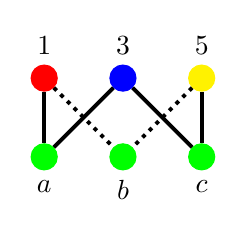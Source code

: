 \begin{tikzpicture}
	\node[shape=circle,draw=red,fill=red,label=above:$1$] (1)  {};
	\node[shape=circle,draw=blue,fill=blue,label=above:$3$] (3) [right of=1] {};
	\node[shape=circle,draw=yellow,fill=yellow,label=above:$5$] (5) [right of=3] {};
	\node[shape=circle,draw=green,fill=green,label=below:$a$] (a) [below of=1] {};
	\node[shape=circle,draw=green,fill=green,label=below:$b$] (b) [below of=3] {};
	\node[shape=circle,draw=green,fill=green,label=below:$c$] (c) [below of=5] {};

	\draw (1) [line width=0.5mm] -- (a);
	\draw (3) [line width=0.5mm] -- (a);
	\draw (1) [line width=0.5mm,dotted] -- (b);
	\draw (5) [line width=0.5mm,dotted] -- (b);
	\draw (3) [line width=0.5mm] -- (c);
	\draw (5) [line width=0.5mm] -- (c);
\end{tikzpicture}

 